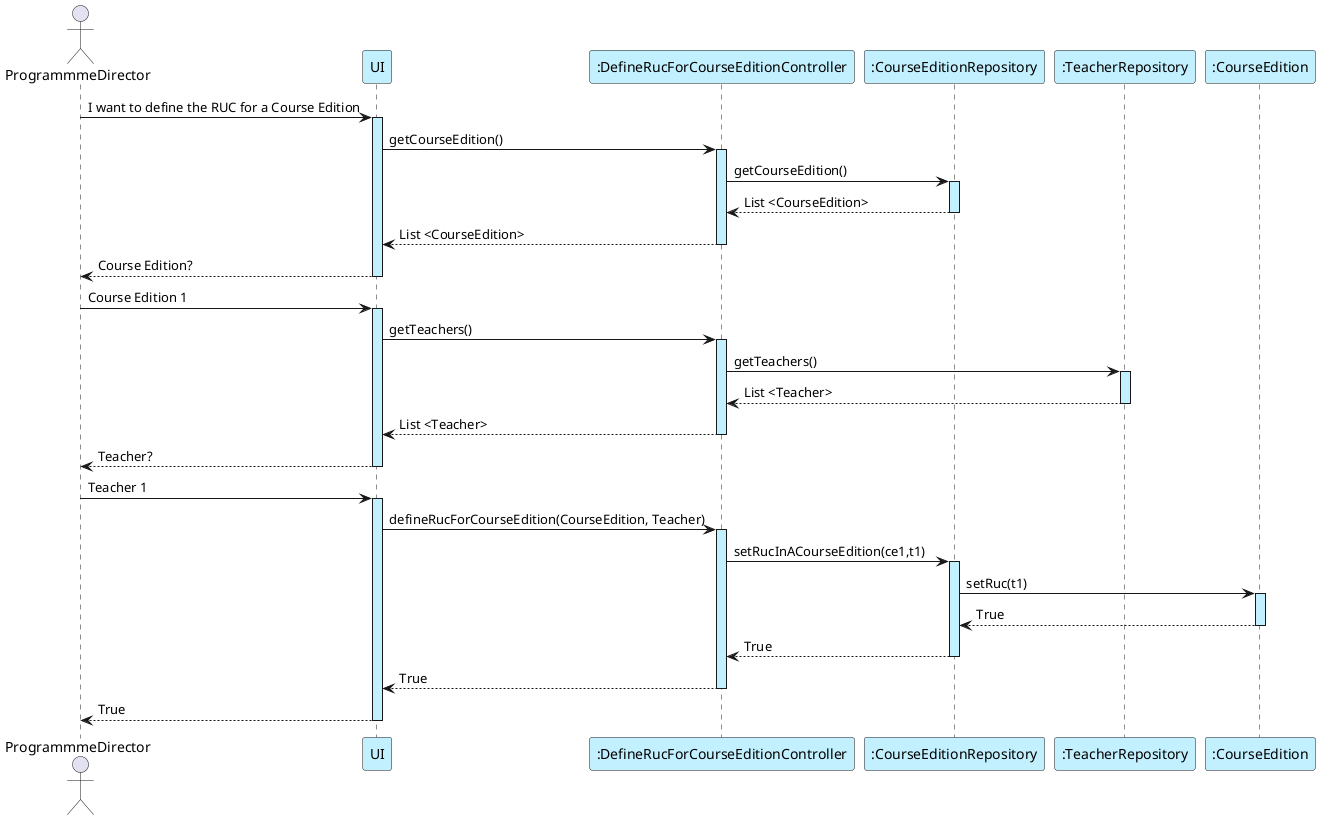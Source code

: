 @startuml
actor ProgrammmeDirector as PD
participant UI #application
participant ":DefineRucForCourseEditionController" as C #application
participant ":CourseEditionRepository" as CER #application
participant ":TeacherRepository" as TR #application
participant  ":CourseEdition" as CE #application


PD -> UI ++ #application: I want to define the RUC for a Course Edition
UI -> C  : getCourseEdition()
activate C #application
C -> CER :getCourseEdition()
activate CER #application
C <-- CER : List <CourseEdition>
deactivate CER
UI <-- C : List <CourseEdition>
deactivate C
PD <-- UI --: Course Edition?
PD -> UI ++ #application: Course Edition 1
UI-> C : getTeachers()
activate C #application
C -> TR :getTeachers()
activate TR #application
TR --> C :List <Teacher>
deactivate TR
C --> UI :List <Teacher>
deactivate C
PD <-- UI -- : Teacher?
PD -> UI: Teacher 1
activate UI #application
UI -> C : defineRucForCourseEdition(CourseEdition, Teacher)
activate C #application
C -> CER : setRucInACourseEdition(ce1,t1)
activate CER #application
CER -> CE : setRuc(t1)
activate CE #application
CE --> CER :True
deactivate CE
CER --> C :True
deactivate CER
deactivate CE
C --> UI :True
deactivate C
UI --> PD : True
deactivate UI


@enduml
